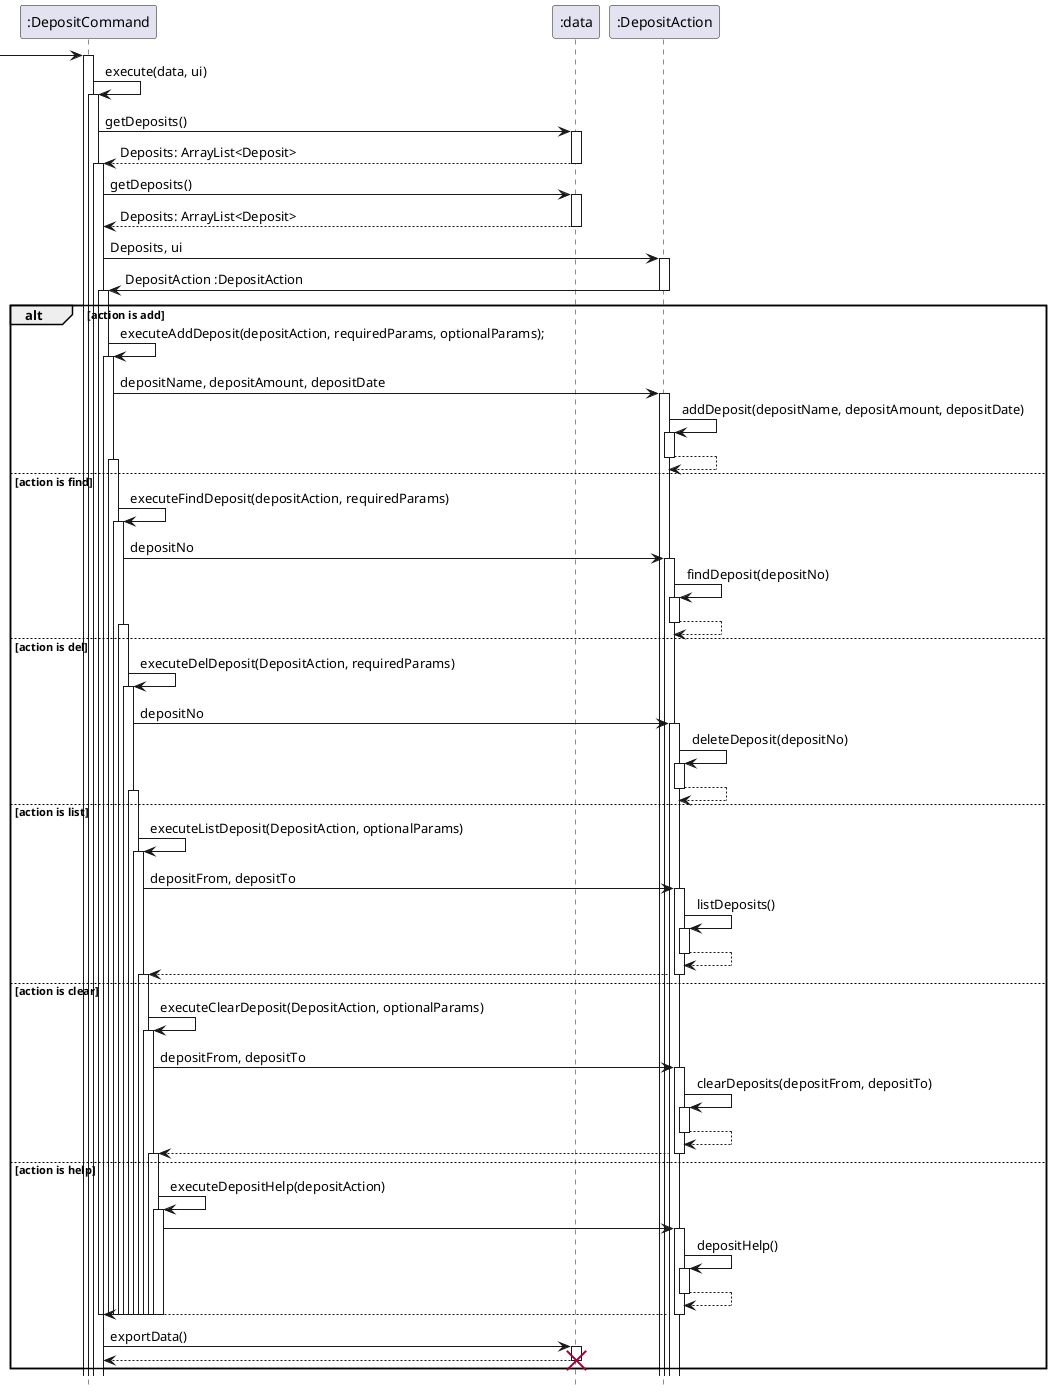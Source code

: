 @startuml

hide footbox

 -> ":DepositCommand":

activate ":DepositCommand"
":DepositCommand" -> ":DepositCommand": execute(data, ui)
activate  ":DepositCommand"
":DepositCommand" -> ":data": getDeposits()
activate ":data"
return Deposits: ArrayList<Deposit>
deactivate ":data"

activate  ":DepositCommand"
":DepositCommand" -> ":data": getDeposits()
activate ":data"
return Deposits: ArrayList<Deposit>



":DepositCommand" -> ":DepositAction" : Deposits, ui
activate ":DepositAction"
":DepositAction" -> ":DepositCommand" : DepositAction :DepositAction
deactivate ":DepositAction"


alt action is add
activate  ":DepositCommand"
":DepositCommand" -> ":DepositCommand": executeAddDeposit(depositAction, requiredParams, optionalParams);
activate ":DepositCommand"

":DepositCommand" -> ":DepositAction" : depositName, depositAmount, depositDate
activate ":DepositAction"
":DepositAction" -> ":DepositAction" : addDeposit(depositName, depositAmount, depositDate)
activate ":DepositAction"
return


else action is find
activate  ":DepositCommand"
":DepositCommand" -> ":DepositCommand": executeFindDeposit(depositAction, requiredParams)
activate ":DepositCommand"
":DepositCommand" -> ":DepositAction" : depositNo
activate ":DepositAction"
":DepositAction" -> ":DepositAction" : findDeposit(depositNo)
activate ":DepositAction"
return


else action is del
activate  ":DepositCommand"
":DepositCommand" -> ":DepositCommand": executeDelDeposit(DepositAction, requiredParams)
activate ":DepositCommand"
":DepositCommand" -> ":DepositAction" : depositNo
activate ":DepositAction"
":DepositAction" -> ":DepositAction" : deleteDeposit(depositNo)
activate ":DepositAction"
return

else action is list
activate  ":DepositCommand"
":DepositCommand" -> ":DepositCommand": executeListDeposit(DepositAction, optionalParams)
activate ":DepositCommand"
":DepositCommand" -> ":DepositAction" : depositFrom, depositTo
activate ":DepositAction"
":DepositAction" -> ":DepositAction" : listDeposits()
activate ":DepositAction"
return
return


else action is clear
activate  ":DepositCommand"
":DepositCommand" -> ":DepositCommand": executeClearDeposit(DepositAction, optionalParams)
activate ":DepositCommand"
":DepositCommand" -> ":DepositAction" : depositFrom, depositTo
activate ":DepositAction"
":DepositAction" -> ":DepositAction" : clearDeposits(depositFrom, depositTo)
activate ":DepositAction"
return
return


else action is help
activate  ":DepositCommand"
":DepositCommand" -> ":DepositCommand": executeDepositHelp(depositAction)
activate ":DepositCommand"
":DepositCommand" -> ":DepositAction"
activate ":DepositAction"
":DepositAction" -> ":DepositAction" : depositHelp()
activate ":DepositAction"
return
return


deactivate ":DepositCommand"
deactivate ":DepositCommand"
deactivate ":DepositCommand"
deactivate ":DepositCommand"
deactivate ":DepositCommand"
deactivate ":DepositCommand"
deactivate ":DepositCommand"
deactivate ":DepositCommand"
deactivate ":DepositCommand"
deactivate ":DepositCommand"
deactivate ":DepositCommand"
deactivate ":DepositCommand"


":DepositCommand" -> ":data": exportData()
activate ":data"
return

deactivate ":data"
destroy ":data"


end



@enduml